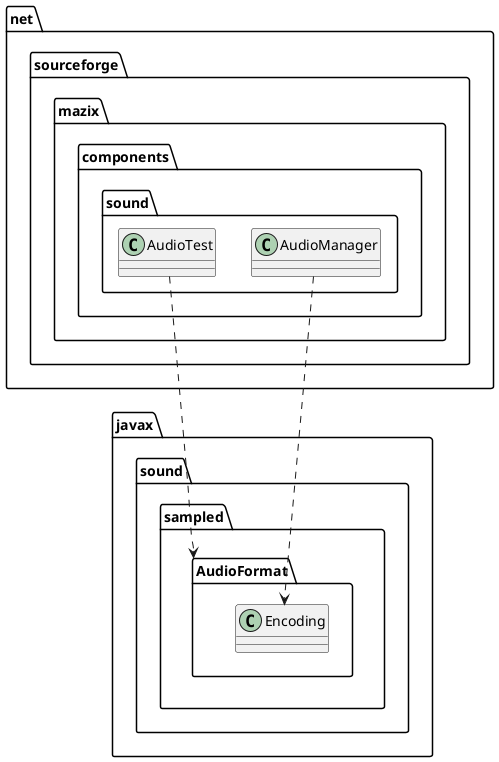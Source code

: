 {
  "sha1": "rq7gio0dqg05wq4cgpsweoqao4y3kig",
  "insertion": {
    "when": "2024-06-04T17:28:44.155Z",
    "user": "plantuml@gmail.com"
  }
}
@startuml

class javax.sound.sampled.AudioFormat.Encoding
class net.sourceforge.mazix.components.sound.AudioManager
class net.sourceforge.mazix.components.sound.AudioTest
net.sourceforge.mazix.components.sound.AudioManager ..> javax.sound.sampled.AudioFormat.Encoding
net.sourceforge.mazix.components.sound.AudioTest ..> javax.sound.sampled.AudioFormat
@enduml
